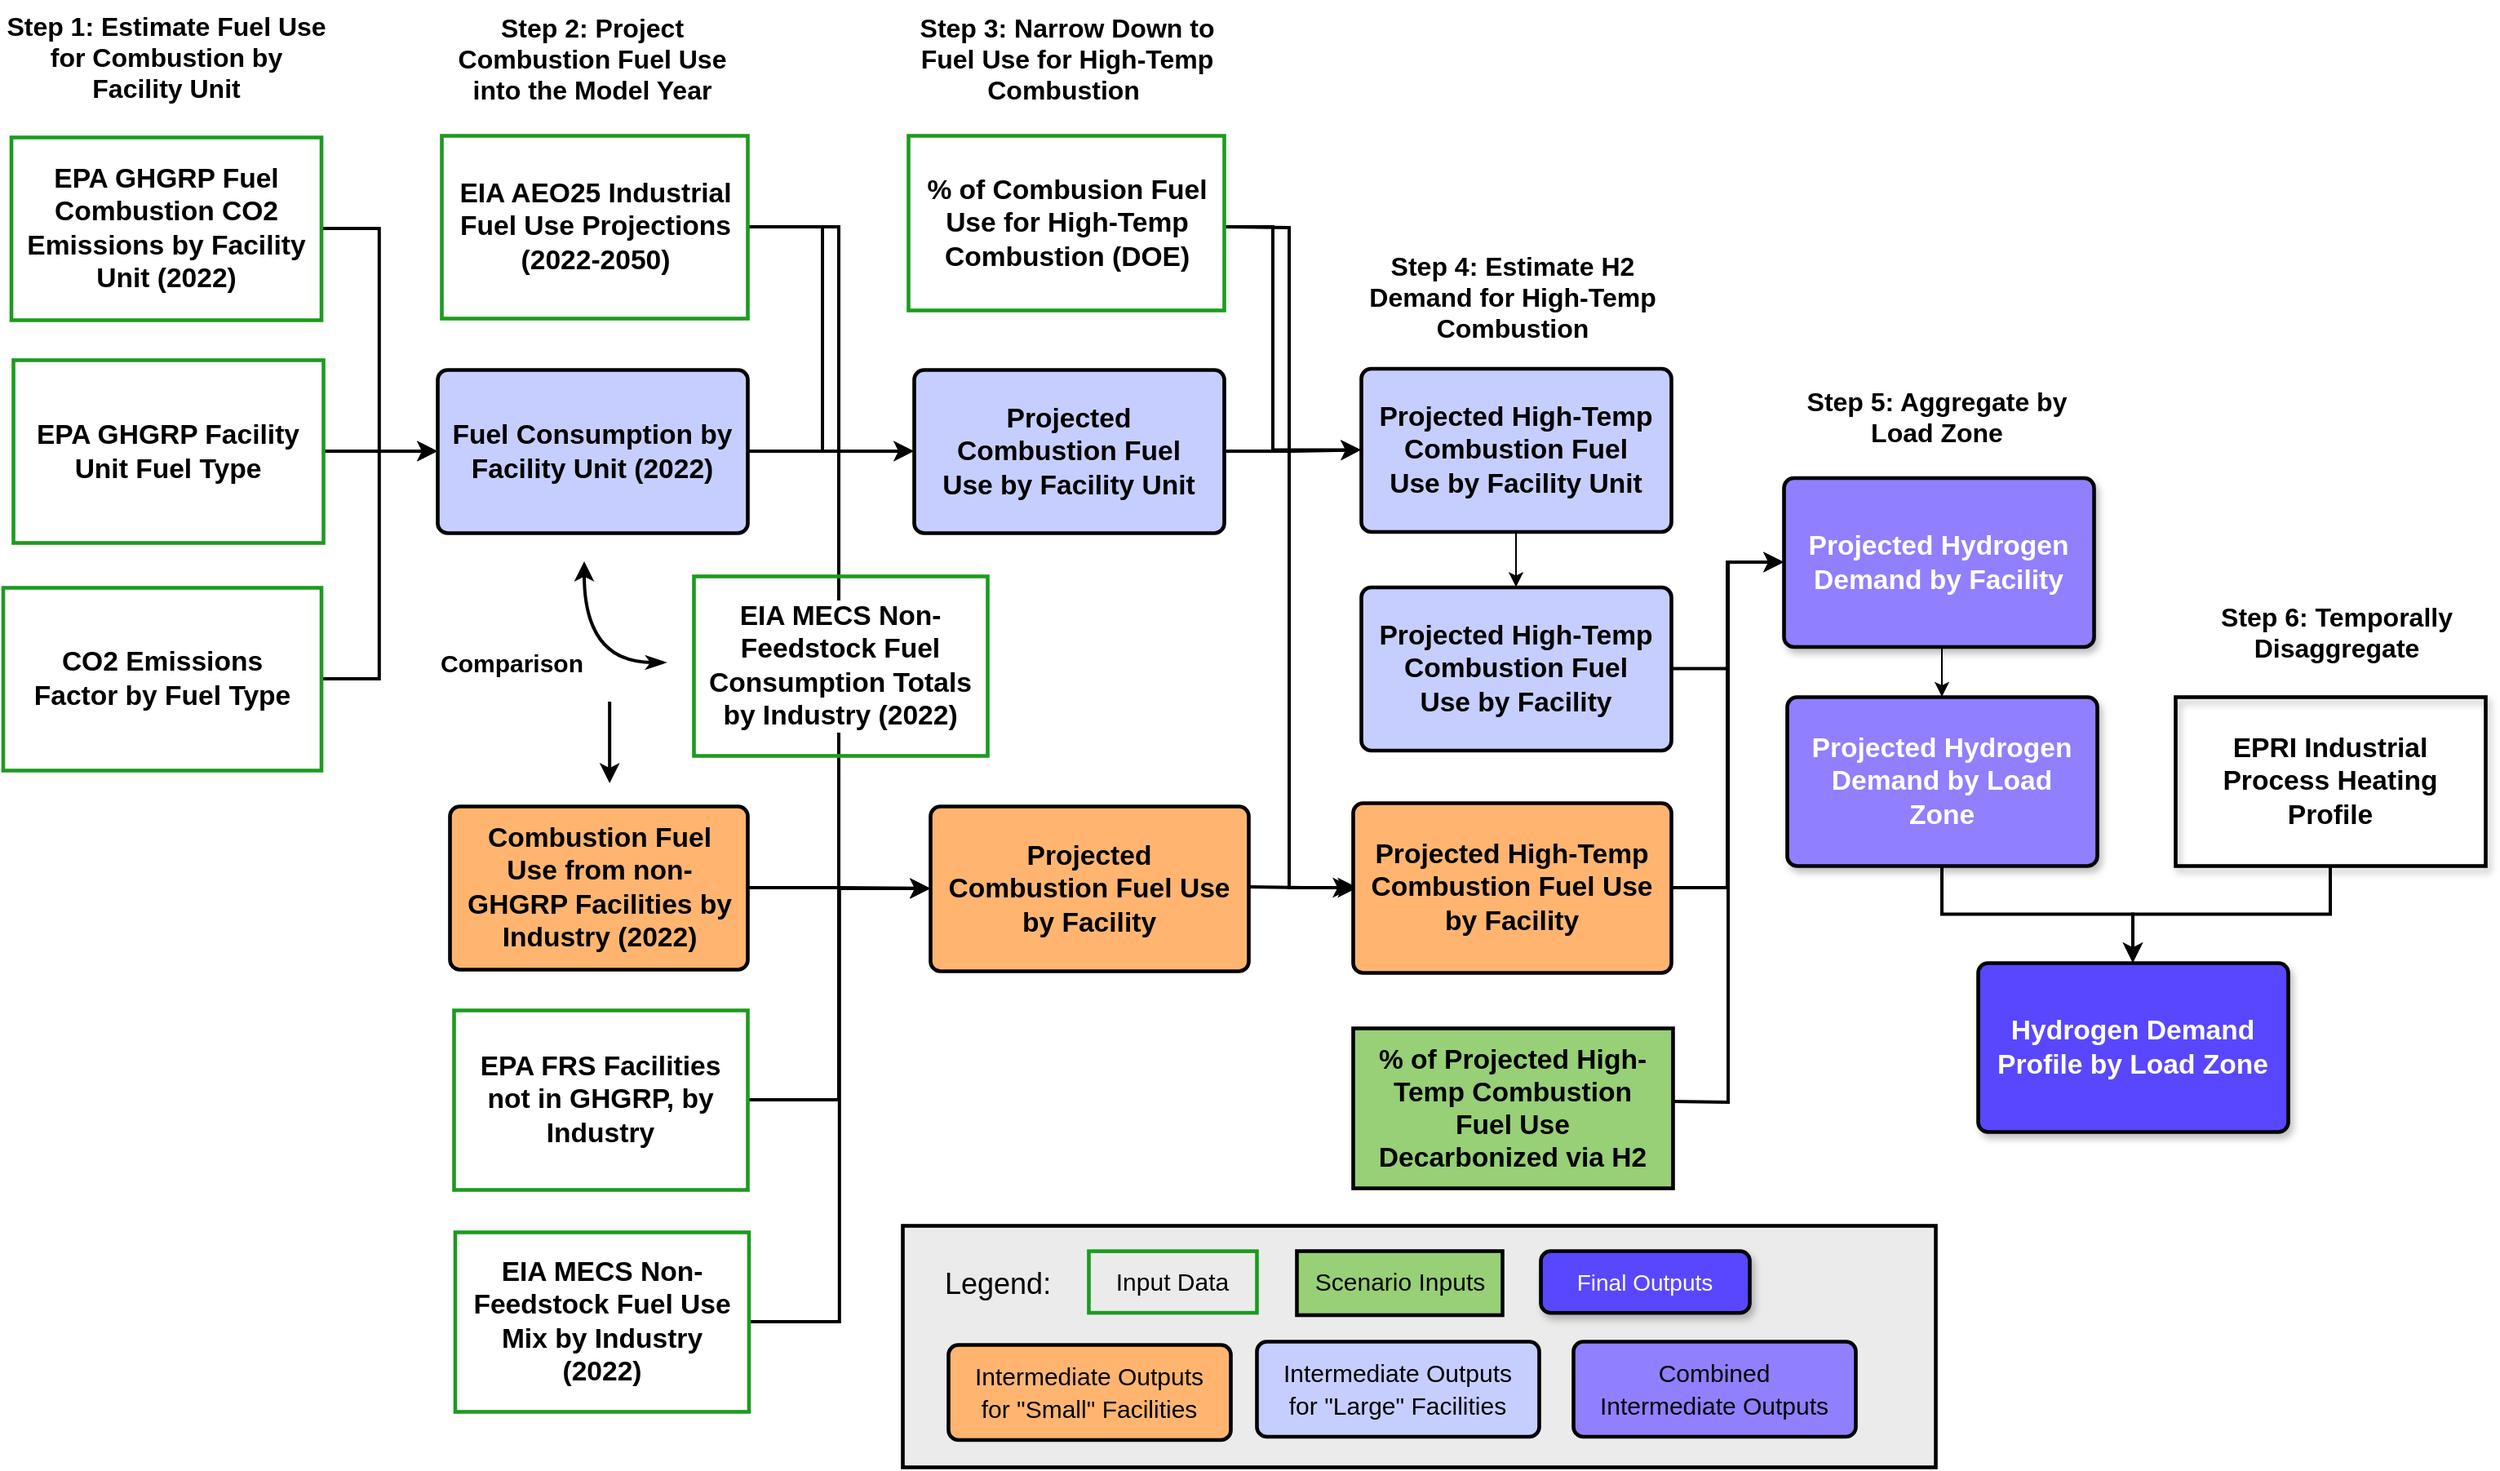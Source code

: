 <mxfile version="28.1.2">
  <diagram name="Page-1" id="Sk-UAw3IjdKQqPnJdrxi">
    <mxGraphModel dx="2578" dy="1607" grid="0" gridSize="10" guides="1" tooltips="1" connect="1" arrows="1" fold="1" page="0" pageScale="1" pageWidth="850" pageHeight="1100" background="none" math="0" shadow="0">
      <root>
        <mxCell id="0" />
        <mxCell id="1" parent="0" />
        <mxCell id="sNm1VXjRkImq6HYzUvwD-18" style="edgeStyle=orthogonalEdgeStyle;rounded=0;orthogonalLoop=1;jettySize=auto;html=1;exitX=1;exitY=0.5;exitDx=0;exitDy=0;strokeWidth=2;" edge="1" parent="1" source="2BgXQ9gDA_9UjF-8s2wS-5" target="sNm1VXjRkImq6HYzUvwD-14">
          <mxGeometry relative="1" as="geometry" />
        </mxCell>
        <mxCell id="2BgXQ9gDA_9UjF-8s2wS-5" value="EPA GHGRP Facility Unit Fuel Type" style="html=1;overflow=block;blockSpacing=1;whiteSpace=wrap;fontSize=16.8;fontStyle=1;align=center;spacing=9;strokeOpacity=100;fillOpacity=0;rounded=0;absoluteArcSize=1;arcSize=12;fillColor=#000000;strokeWidth=2.3;lucidId=Bf6ri0L1tkaB;strokeColor=light-dark(#1c9b1f, #ededed);" parent="1" vertex="1">
          <mxGeometry x="-650" y="-160.5" width="190" height="112" as="geometry" />
        </mxCell>
        <mxCell id="sNm1VXjRkImq6HYzUvwD-17" style="edgeStyle=orthogonalEdgeStyle;rounded=0;orthogonalLoop=1;jettySize=auto;html=1;exitX=1;exitY=0.5;exitDx=0;exitDy=0;entryX=0;entryY=0.5;entryDx=0;entryDy=0;strokeWidth=2;" edge="1" parent="1" source="2BgXQ9gDA_9UjF-8s2wS-6" target="sNm1VXjRkImq6HYzUvwD-14">
          <mxGeometry relative="1" as="geometry" />
        </mxCell>
        <mxCell id="2BgXQ9gDA_9UjF-8s2wS-6" value="CO2 Emissions Factor by Fuel Type" style="html=1;overflow=block;blockSpacing=1;whiteSpace=wrap;fontSize=16.8;fontStyle=1;align=center;spacing=9;strokeOpacity=100;fillOpacity=0;rounded=0;absoluteArcSize=1;arcSize=12;fillColor=#000000;strokeWidth=2.3;lucidId=fg6rZgMcyNaT;strokeColor=light-dark(#1c9b1f, #ededed);" parent="1" vertex="1">
          <mxGeometry x="-656.25" y="-21" width="195" height="112" as="geometry" />
        </mxCell>
        <mxCell id="2BgXQ9gDA_9UjF-8s2wS-7" value="&lt;span style=&quot;color: rgb(0, 0, 0); font-family: Helvetica; font-style: normal; font-variant-ligatures: normal; font-variant-caps: normal; letter-spacing: normal; orphans: 2; text-indent: 0px; text-transform: none; widows: 2; word-spacing: 0px; -webkit-text-stroke-width: 0px; white-space: normal; text-decoration-thickness: initial; text-decoration-style: initial; text-decoration-color: initial; float: none; display: inline !important;&quot;&gt;&lt;font style=&quot;font-size: 16px;&quot;&gt;&lt;b&gt;Step 1: Estimate Fuel Use for Combustion by Facility Unit&lt;/b&gt;&lt;/font&gt;&lt;/span&gt;" style="text;whiteSpace=wrap;html=1;align=center;fontStyle=0" parent="1" vertex="1">
          <mxGeometry x="-655" y="-381" width="197.5" height="70" as="geometry" />
        </mxCell>
        <mxCell id="sNm1VXjRkImq6HYzUvwD-43" style="edgeStyle=orthogonalEdgeStyle;rounded=0;orthogonalLoop=1;jettySize=auto;html=1;entryX=0;entryY=0.5;entryDx=0;entryDy=0;strokeWidth=2;" edge="1" parent="1" source="2BgXQ9gDA_9UjF-8s2wS-9" target="sNm1VXjRkImq6HYzUvwD-19">
          <mxGeometry relative="1" as="geometry">
            <Array as="points">
              <mxPoint x="-154" y="-242" />
              <mxPoint x="-154" y="-104" />
            </Array>
          </mxGeometry>
        </mxCell>
        <mxCell id="sNm1VXjRkImq6HYzUvwD-44" style="edgeStyle=orthogonalEdgeStyle;rounded=0;orthogonalLoop=1;jettySize=auto;html=1;exitX=1;exitY=0.5;exitDx=0;exitDy=0;entryX=0;entryY=0.5;entryDx=0;entryDy=0;strokeWidth=2;" edge="1" parent="1" source="2BgXQ9gDA_9UjF-8s2wS-9" target="sNm1VXjRkImq6HYzUvwD-31">
          <mxGeometry relative="1" as="geometry" />
        </mxCell>
        <mxCell id="2BgXQ9gDA_9UjF-8s2wS-9" value="EIA AEO25 Industrial Fuel Use Projections (2022-2050)" style="html=1;overflow=block;blockSpacing=1;whiteSpace=wrap;fontSize=16.8;fontStyle=1;align=center;spacing=9;strokeOpacity=100;fillOpacity=0;rounded=0;absoluteArcSize=1;arcSize=12;strokeWidth=2.3;lucidId=Ra_jEc_tzvwS;fillStyle=solid;strokeColor=light-dark(#1C9B1F,#EDEDED);" parent="1" vertex="1">
          <mxGeometry x="-387.5" y="-298" width="187.5" height="112" as="geometry" />
        </mxCell>
        <mxCell id="sNm1VXjRkImq6HYzUvwD-52" style="edgeStyle=orthogonalEdgeStyle;rounded=0;orthogonalLoop=1;jettySize=auto;html=1;entryX=0;entryY=0.5;entryDx=0;entryDy=0;strokeWidth=2;" edge="1" parent="1" target="sNm1VXjRkImq6HYzUvwD-32">
          <mxGeometry relative="1" as="geometry">
            <mxPoint x="92" y="-242" as="sourcePoint" />
          </mxGeometry>
        </mxCell>
        <mxCell id="sNm1VXjRkImq6HYzUvwD-15" style="edgeStyle=orthogonalEdgeStyle;rounded=0;orthogonalLoop=1;jettySize=auto;html=1;exitX=1;exitY=0.5;exitDx=0;exitDy=0;entryX=0;entryY=0.5;entryDx=0;entryDy=0;strokeWidth=2;" edge="1" parent="1" source="2BgXQ9gDA_9UjF-8s2wS-17" target="sNm1VXjRkImq6HYzUvwD-14">
          <mxGeometry relative="1" as="geometry" />
        </mxCell>
        <mxCell id="2BgXQ9gDA_9UjF-8s2wS-17" value="EPA GHGRP Fuel Combustion CO2 Emissions by Facility Unit (2022)" style="html=1;overflow=block;blockSpacing=1;whiteSpace=wrap;fontSize=16.8;fontStyle=1;align=center;spacing=9;strokeOpacity=100;fillOpacity=0;rounded=0;absoluteArcSize=1;arcSize=12;fillColor=#000000;strokeWidth=2.3;lucidId=Bf6ri0L1tkaB;strokeColor=light-dark(#1c9b1f, #ededed);" parent="1" vertex="1">
          <mxGeometry x="-651.25" y="-297" width="190" height="112" as="geometry" />
        </mxCell>
        <mxCell id="2BgXQ9gDA_9UjF-8s2wS-31" style="edgeStyle=orthogonalEdgeStyle;rounded=0;orthogonalLoop=1;jettySize=auto;html=1;curved=1;endArrow=classicThin;endFill=1;startArrow=classic;startFill=1;strokeWidth=2;" parent="1" edge="1">
          <mxGeometry relative="1" as="geometry">
            <mxPoint x="-300" y="-37" as="sourcePoint" />
            <mxPoint x="-250" y="25" as="targetPoint" />
            <Array as="points">
              <mxPoint x="-300" y="25" />
            </Array>
          </mxGeometry>
        </mxCell>
        <mxCell id="sNm1VXjRkImq6HYzUvwD-45" style="edgeStyle=orthogonalEdgeStyle;rounded=0;orthogonalLoop=1;jettySize=auto;html=1;entryX=0;entryY=0.5;entryDx=0;entryDy=0;strokeWidth=2;" edge="1" parent="1" source="2BgXQ9gDA_9UjF-8s2wS-34" target="sNm1VXjRkImq6HYzUvwD-31">
          <mxGeometry relative="1" as="geometry" />
        </mxCell>
        <mxCell id="2BgXQ9gDA_9UjF-8s2wS-34" value="EPA FRS Facilities not in GHGRP, by Industry" style="html=1;overflow=block;blockSpacing=1;whiteSpace=wrap;fontSize=16.8;fontStyle=1;align=center;spacing=9;strokeOpacity=100;fillOpacity=0;rounded=0;absoluteArcSize=1;arcSize=12;fillColor=#000000;strokeWidth=2.3;lucidId=Bf6ri0L1tkaB;strokeColor=light-dark(#1c9b1f, #ededed);" parent="1" vertex="1">
          <mxGeometry x="-380" y="238" width="180" height="110" as="geometry" />
        </mxCell>
        <mxCell id="2BgXQ9gDA_9UjF-8s2wS-32" value="EIA MECS Non-Feedstock Fuel Consumption Totals by Industry (2022)" style="html=1;overflow=block;blockSpacing=1;whiteSpace=wrap;fontSize=16.8;fontStyle=1;align=center;spacing=9;strokeOpacity=100;fillOpacity=0;rounded=0;absoluteArcSize=1;arcSize=12;strokeWidth=2.3;lucidId=Bf6ri0L1tkaB;fillColor=default;labelBackgroundColor=default;labelBorderColor=none;textShadow=0;fontColor=default;strokeColor=light-dark(#1c9b1f, #ededed);" parent="1" vertex="1">
          <mxGeometry x="-233" y="-28" width="180" height="110" as="geometry" />
        </mxCell>
        <mxCell id="sNm1VXjRkImq6HYzUvwD-39" style="edgeStyle=orthogonalEdgeStyle;rounded=0;orthogonalLoop=1;jettySize=auto;html=1;entryX=0;entryY=0.5;entryDx=0;entryDy=0;strokeWidth=2;" edge="1" parent="1" source="2BgXQ9gDA_9UjF-8s2wS-45" target="sNm1VXjRkImq6HYzUvwD-31">
          <mxGeometry relative="1" as="geometry" />
        </mxCell>
        <mxCell id="2BgXQ9gDA_9UjF-8s2wS-45" value="EIA MECS Non-Feedstock Fuel Use Mix by Industry (2022)" style="html=1;overflow=block;blockSpacing=1;whiteSpace=wrap;fontSize=16.8;fontStyle=1;align=center;spacing=9;strokeOpacity=100;fillOpacity=0;rounded=0;absoluteArcSize=1;arcSize=12;strokeWidth=2.3;lucidId=Bf6ri0L1tkaB;strokeColor=light-dark(#1c9b1f, #ededed);" parent="1" vertex="1">
          <mxGeometry x="-379.25" y="374" width="180" height="110" as="geometry" />
        </mxCell>
        <mxCell id="sNm1VXjRkImq6HYzUvwD-81" style="edgeStyle=orthogonalEdgeStyle;rounded=0;orthogonalLoop=1;jettySize=auto;html=1;entryX=0;entryY=0.5;entryDx=0;entryDy=0;strokeWidth=2;" edge="1" parent="1" target="sNm1VXjRkImq6HYzUvwD-34">
          <mxGeometry relative="1" as="geometry">
            <mxPoint x="366" y="294" as="sourcePoint" />
          </mxGeometry>
        </mxCell>
        <mxCell id="sNm1VXjRkImq6HYzUvwD-12" value="" style="endArrow=none;startArrow=classic;html=1;rounded=0;startFill=1;endFill=0;strokeWidth=2;" edge="1" parent="1">
          <mxGeometry width="50" height="50" relative="1" as="geometry">
            <mxPoint x="-284.42" y="99" as="sourcePoint" />
            <mxPoint x="-284.42" y="49" as="targetPoint" />
          </mxGeometry>
        </mxCell>
        <mxCell id="sNm1VXjRkImq6HYzUvwD-13" value="&lt;span style=&quot;color: rgb(0, 0, 0); font-family: Helvetica; font-style: normal; font-variant-ligatures: normal; font-variant-caps: normal; font-weight: 700; letter-spacing: normal; orphans: 2; text-align: center; text-indent: 0px; text-transform: none; widows: 2; word-spacing: 0px; -webkit-text-stroke-width: 0px; white-space: normal; text-decoration-thickness: initial; text-decoration-style: initial; text-decoration-color: initial; float: none; display: inline !important;&quot;&gt;&lt;font style=&quot;font-size: 15px;&quot;&gt;Comparison&lt;/font&gt;&lt;/span&gt;" style="text;whiteSpace=wrap;html=1;labelBackgroundColor=none;" vertex="1" parent="1">
          <mxGeometry x="-390" y="10" width="140" height="38" as="geometry" />
        </mxCell>
        <mxCell id="sNm1VXjRkImq6HYzUvwD-21" style="edgeStyle=orthogonalEdgeStyle;rounded=0;orthogonalLoop=1;jettySize=auto;html=1;strokeWidth=2;" edge="1" parent="1" source="sNm1VXjRkImq6HYzUvwD-14" target="sNm1VXjRkImq6HYzUvwD-19">
          <mxGeometry relative="1" as="geometry" />
        </mxCell>
        <mxCell id="sNm1VXjRkImq6HYzUvwD-14" value="Fuel Consumption by Facility Unit (2022)" style="html=1;overflow=block;blockSpacing=1;whiteSpace=wrap;fontSize=16.8;fontStyle=1;align=center;spacing=9;strokeOpacity=100;fillOpacity=100;rounded=1;absoluteArcSize=1;arcSize=12;fillColor=#C6CEFF;strokeWidth=2.3;lucidId=~h6rGYWSRmal;" vertex="1" parent="1">
          <mxGeometry x="-390" y="-154.5" width="190" height="100" as="geometry" />
        </mxCell>
        <mxCell id="sNm1VXjRkImq6HYzUvwD-25" style="edgeStyle=orthogonalEdgeStyle;rounded=0;orthogonalLoop=1;jettySize=auto;html=1;entryX=0;entryY=0.5;entryDx=0;entryDy=0;strokeWidth=2;" edge="1" parent="1" source="sNm1VXjRkImq6HYzUvwD-19" target="sNm1VXjRkImq6HYzUvwD-23">
          <mxGeometry relative="1" as="geometry" />
        </mxCell>
        <mxCell id="sNm1VXjRkImq6HYzUvwD-19" value="Projected Combustion Fuel Use by Facility Unit" style="html=1;overflow=block;blockSpacing=1;whiteSpace=wrap;fontSize=16.8;fontStyle=1;align=center;spacing=9;strokeOpacity=100;fillOpacity=100;rounded=1;absoluteArcSize=1;arcSize=12;fillColor=#C6CEFF;strokeWidth=2.3;lucidId=~h6rGYWSRmal;" vertex="1" parent="1">
          <mxGeometry x="-98" y="-154.5" width="190" height="100" as="geometry" />
        </mxCell>
        <mxCell id="sNm1VXjRkImq6HYzUvwD-28" style="edgeStyle=orthogonalEdgeStyle;rounded=0;orthogonalLoop=1;jettySize=auto;html=1;entryX=0.5;entryY=0;entryDx=0;entryDy=0;" edge="1" parent="1" source="sNm1VXjRkImq6HYzUvwD-23" target="sNm1VXjRkImq6HYzUvwD-27">
          <mxGeometry relative="1" as="geometry" />
        </mxCell>
        <mxCell id="sNm1VXjRkImq6HYzUvwD-23" value="Projected High-Temp Combustion Fuel Use by Facility Unit" style="html=1;overflow=block;blockSpacing=1;whiteSpace=wrap;fontSize=16.8;fontStyle=1;align=center;spacing=9;strokeOpacity=100;fillOpacity=100;rounded=1;absoluteArcSize=1;arcSize=12;fillColor=#C6CEFF;strokeWidth=2.3;lucidId=~h6rGYWSRmal;" vertex="1" parent="1">
          <mxGeometry x="176" y="-155.25" width="190" height="100" as="geometry" />
        </mxCell>
        <mxCell id="sNm1VXjRkImq6HYzUvwD-79" style="edgeStyle=orthogonalEdgeStyle;rounded=0;orthogonalLoop=1;jettySize=auto;html=1;exitX=1;exitY=0.5;exitDx=0;exitDy=0;entryX=0;entryY=0.5;entryDx=0;entryDy=0;strokeWidth=2;" edge="1" parent="1" source="sNm1VXjRkImq6HYzUvwD-27" target="sNm1VXjRkImq6HYzUvwD-34">
          <mxGeometry relative="1" as="geometry" />
        </mxCell>
        <mxCell id="sNm1VXjRkImq6HYzUvwD-27" value="Projected High-Temp Combustion Fuel Use by Facility" style="html=1;overflow=block;blockSpacing=1;whiteSpace=wrap;fontSize=16.8;fontStyle=1;align=center;spacing=9;strokeOpacity=100;fillOpacity=100;rounded=1;absoluteArcSize=1;arcSize=12;fillColor=#C6CEFF;strokeWidth=2.3;lucidId=~h6rGYWSRmal;" vertex="1" parent="1">
          <mxGeometry x="176" y="-21.25" width="190" height="100" as="geometry" />
        </mxCell>
        <mxCell id="sNm1VXjRkImq6HYzUvwD-37" style="edgeStyle=orthogonalEdgeStyle;rounded=0;orthogonalLoop=1;jettySize=auto;html=1;exitX=1;exitY=0.5;exitDx=0;exitDy=0;entryX=0;entryY=0.5;entryDx=0;entryDy=0;strokeWidth=2;" edge="1" parent="1" source="sNm1VXjRkImq6HYzUvwD-30" target="sNm1VXjRkImq6HYzUvwD-31">
          <mxGeometry relative="1" as="geometry" />
        </mxCell>
        <mxCell id="sNm1VXjRkImq6HYzUvwD-30" value="Combustion&amp;nbsp;Fuel Use from non-GHGRP Facilities by Industry (2022)" style="html=1;overflow=block;blockSpacing=1;whiteSpace=wrap;fontSize=16.8;fontStyle=1;align=center;spacing=9;strokeOpacity=100;fillOpacity=100;rounded=1;absoluteArcSize=1;arcSize=12;fillColor=#FFB570;strokeWidth=2.3;lucidId=~h6rGYWSRmal;" vertex="1" parent="1">
          <mxGeometry x="-382.5" y="113" width="182.5" height="100" as="geometry" />
        </mxCell>
        <mxCell id="sNm1VXjRkImq6HYzUvwD-47" style="edgeStyle=orthogonalEdgeStyle;rounded=0;orthogonalLoop=1;jettySize=auto;html=1;entryX=0;entryY=0.5;entryDx=0;entryDy=0;strokeWidth=2;" edge="1" parent="1">
          <mxGeometry relative="1" as="geometry">
            <mxPoint x="107" y="162.5" as="sourcePoint" />
            <mxPoint x="174" y="163" as="targetPoint" />
          </mxGeometry>
        </mxCell>
        <mxCell id="sNm1VXjRkImq6HYzUvwD-31" value="Projected Combustion Fuel Use by Facility" style="html=1;overflow=block;blockSpacing=1;whiteSpace=wrap;fontSize=16.8;fontStyle=1;align=center;spacing=9;strokeOpacity=100;fillOpacity=100;rounded=1;absoluteArcSize=1;arcSize=12;fillColor=#FFB570;strokeWidth=2.3;lucidId=~h6rGYWSRmal;" vertex="1" parent="1">
          <mxGeometry x="-88" y="113" width="195" height="101" as="geometry" />
        </mxCell>
        <mxCell id="sNm1VXjRkImq6HYzUvwD-80" style="edgeStyle=orthogonalEdgeStyle;rounded=0;orthogonalLoop=1;jettySize=auto;html=1;entryX=0;entryY=0.5;entryDx=0;entryDy=0;strokeWidth=2;" edge="1" parent="1" source="sNm1VXjRkImq6HYzUvwD-32" target="sNm1VXjRkImq6HYzUvwD-34">
          <mxGeometry relative="1" as="geometry" />
        </mxCell>
        <mxCell id="sNm1VXjRkImq6HYzUvwD-32" value="Projected High-Temp Combustion Fuel Use by Facility" style="html=1;overflow=block;blockSpacing=1;whiteSpace=wrap;fontSize=16.8;fontStyle=1;align=center;spacing=9;strokeOpacity=100;fillOpacity=100;rounded=1;absoluteArcSize=1;arcSize=12;fillColor=#FFB570;strokeWidth=2.3;lucidId=~h6rGYWSRmal;" vertex="1" parent="1">
          <mxGeometry x="171" y="111" width="195" height="104" as="geometry" />
        </mxCell>
        <mxCell id="sNm1VXjRkImq6HYzUvwD-85" style="edgeStyle=orthogonalEdgeStyle;rounded=0;orthogonalLoop=1;jettySize=auto;html=1;exitX=0.5;exitY=1;exitDx=0;exitDy=0;entryX=0.5;entryY=0;entryDx=0;entryDy=0;" edge="1" parent="1" source="sNm1VXjRkImq6HYzUvwD-34" target="sNm1VXjRkImq6HYzUvwD-84">
          <mxGeometry relative="1" as="geometry" />
        </mxCell>
        <mxCell id="sNm1VXjRkImq6HYzUvwD-34" value="&lt;span&gt;&lt;font style=&quot;color: rgb(255, 255, 255);&quot;&gt;Projected Hydrogen Demand by Facility&lt;/font&gt;&lt;/span&gt;" style="html=1;overflow=block;blockSpacing=1;whiteSpace=wrap;fontSize=16.8;fontStyle=1;align=center;spacing=9;strokeOpacity=100;fillOpacity=100;rounded=1;absoluteArcSize=1;arcSize=12;strokeWidth=2.3;lucidId=Qf_jCI67Q3wd;shadow=1;fillColor=#907FFF;fontColor=#ffffff;strokeColor=#000000;" vertex="1" parent="1">
          <mxGeometry x="435" y="-88.25" width="190" height="103.5" as="geometry" />
        </mxCell>
        <mxCell id="sNm1VXjRkImq6HYzUvwD-60" value="" style="html=1;overflow=block;blockSpacing=1;whiteSpace=wrap;fontSize=16.8;fontStyle=1;align=center;spacing=9;strokeOpacity=100;fillOpacity=100;rounded=0;absoluteArcSize=1;arcSize=12;strokeWidth=2.3;lucidId=vB_j5El_Hg4W;fillColor=#EBEBEB;" vertex="1" parent="1">
          <mxGeometry x="-105" y="370" width="633" height="148" as="geometry" />
        </mxCell>
        <mxCell id="sNm1VXjRkImq6HYzUvwD-61" value="&lt;font style=&quot;font-size: 18px;&quot;&gt;Legend:&lt;/font&gt;" style="text;whiteSpace=wrap;html=1;" vertex="1" parent="1">
          <mxGeometry x="-81" y="388.75" width="250" height="40" as="geometry" />
        </mxCell>
        <mxCell id="sNm1VXjRkImq6HYzUvwD-62" value="&lt;font style=&quot;font-size: 15px; font-weight: normal;&quot;&gt;Input Data&lt;/font&gt;" style="html=1;overflow=block;blockSpacing=1;whiteSpace=wrap;fontSize=16.7;fontStyle=1;align=center;spacing=9;strokeOpacity=100;fillOpacity=0;rounded=0;absoluteArcSize=1;arcSize=12;fillColor=#000000;strokeWidth=2.3;lucidId=k7AmEFViBjR.;strokeColor=#1C9B1F;" vertex="1" parent="1">
          <mxGeometry x="9" y="385.56" width="103" height="37.75" as="geometry" />
        </mxCell>
        <mxCell id="sNm1VXjRkImq6HYzUvwD-63" value="&lt;font style=&quot;font-size: 15px; font-weight: normal;&quot;&gt;Intermediate Outputs for &quot;Large&quot; Facilities&lt;/font&gt;" style="html=1;overflow=block;blockSpacing=1;whiteSpace=wrap;fontSize=16.8;fontStyle=1;align=center;spacing=9;strokeOpacity=100;fillOpacity=100;rounded=1;absoluteArcSize=1;arcSize=12;fillColor=#C6CEFF;strokeWidth=2.3;lucidId=Qf_jCI67Q3wd;" vertex="1" parent="1">
          <mxGeometry x="112" y="441" width="173" height="58.25" as="geometry" />
        </mxCell>
        <mxCell id="sNm1VXjRkImq6HYzUvwD-64" value="&lt;font style=&quot;font-size: 14px; font-weight: normal;&quot;&gt;Final Outputs&lt;/font&gt;" style="html=1;overflow=block;blockSpacing=1;whiteSpace=wrap;fontSize=16.8;fontStyle=1;align=center;spacing=9;strokeOpacity=100;fillOpacity=100;rounded=1;absoluteArcSize=1;arcSize=12;strokeWidth=2.3;lucidId=Qf_jCI67Q3wd;shadow=1;fillColor=#5947FF;fontColor=#ffffff;strokeColor=#000000;" vertex="1" parent="1">
          <mxGeometry x="286" y="385.5" width="128" height="37.87" as="geometry" />
        </mxCell>
        <mxCell id="sNm1VXjRkImq6HYzUvwD-65" value="&lt;span style=&quot;font-weight: normal;&quot;&gt;&lt;font style=&quot;font-size: 15px;&quot;&gt;Scenario Inputs&lt;/font&gt;&lt;/span&gt;" style="html=1;overflow=block;blockSpacing=1;whiteSpace=wrap;fontSize=16.8;fontStyle=1;align=center;spacing=9;strokeOpacity=100;fillOpacity=100;rounded=0;absoluteArcSize=1;arcSize=12;fillColor=#97D077;strokeWidth=2.3;lucidId=0c_j3FTjjWoH;" vertex="1" parent="1">
          <mxGeometry x="136.5" y="385.5" width="126" height="39.25" as="geometry" />
        </mxCell>
        <mxCell id="sNm1VXjRkImq6HYzUvwD-66" value="&lt;font style=&quot;font-size: 15px; font-weight: normal;&quot;&gt;Intermediate Outputs for &quot;Small&quot; Facilities&lt;/font&gt;" style="html=1;overflow=block;blockSpacing=1;whiteSpace=wrap;fontSize=16.8;fontStyle=1;align=center;spacing=9;strokeOpacity=100;fillOpacity=100;rounded=1;absoluteArcSize=1;arcSize=12;fillColor=#FFB570;strokeWidth=2.3;lucidId=Qf_jCI67Q3wd;" vertex="1" parent="1">
          <mxGeometry x="-77" y="443" width="173" height="58.25" as="geometry" />
        </mxCell>
        <mxCell id="sNm1VXjRkImq6HYzUvwD-74" value="&lt;font style=&quot;font-size: 15px; font-weight: normal;&quot;&gt;Combined Intermediate Outputs&lt;/font&gt;" style="html=1;overflow=block;blockSpacing=1;whiteSpace=wrap;fontSize=16.8;fontStyle=1;align=center;spacing=9;strokeOpacity=100;fillOpacity=100;rounded=1;absoluteArcSize=1;arcSize=12;fillColor=#907FFF;strokeWidth=2.3;lucidId=Qf_jCI67Q3wd;" vertex="1" parent="1">
          <mxGeometry x="306" y="441" width="173" height="58.25" as="geometry" />
        </mxCell>
        <mxCell id="sNm1VXjRkImq6HYzUvwD-87" style="edgeStyle=orthogonalEdgeStyle;rounded=0;orthogonalLoop=1;jettySize=auto;html=1;exitX=1;exitY=0.5;exitDx=0;exitDy=0;entryX=0;entryY=0.5;entryDx=0;entryDy=0;strokeWidth=2;" edge="1" parent="1" source="sNm1VXjRkImq6HYzUvwD-75" target="sNm1VXjRkImq6HYzUvwD-23">
          <mxGeometry relative="1" as="geometry">
            <Array as="points">
              <mxPoint x="92" y="-242" />
              <mxPoint x="122" y="-242" />
              <mxPoint x="122" y="-105" />
            </Array>
          </mxGeometry>
        </mxCell>
        <mxCell id="sNm1VXjRkImq6HYzUvwD-75" value="% of Combusion Fuel Use for High-Temp Combustion (DOE)" style="html=1;overflow=block;blockSpacing=1;whiteSpace=wrap;fontSize=16.8;fontStyle=1;align=center;spacing=9;strokeOpacity=100;fillOpacity=100;rounded=0;absoluteArcSize=1;arcSize=12;fillColor=default;strokeWidth=2.3;lucidId=0c_j3FTjjWoH;strokeColor=#1C9B1F;" vertex="1" parent="1">
          <mxGeometry x="-101.5" y="-298" width="193.5" height="107" as="geometry" />
        </mxCell>
        <mxCell id="sNm1VXjRkImq6HYzUvwD-83" style="edgeStyle=orthogonalEdgeStyle;rounded=0;orthogonalLoop=1;jettySize=auto;html=1;exitX=0.5;exitY=1;exitDx=0;exitDy=0;entryX=0.5;entryY=0;entryDx=0;entryDy=0;strokeWidth=2;" edge="1" parent="1" source="sNm1VXjRkImq6HYzUvwD-76" target="sNm1VXjRkImq6HYzUvwD-78">
          <mxGeometry relative="1" as="geometry" />
        </mxCell>
        <mxCell id="sNm1VXjRkImq6HYzUvwD-76" value="&lt;span&gt;&lt;font style=&quot;&quot;&gt;EPRI Industrial Process Heating Profile&lt;/font&gt;&lt;/span&gt;" style="html=1;overflow=block;blockSpacing=1;whiteSpace=wrap;fontSize=16.8;fontStyle=1;align=center;spacing=9;strokeOpacity=100;fillOpacity=100;rounded=0;absoluteArcSize=1;arcSize=12;strokeWidth=2.3;lucidId=Qf_jCI67Q3wd;shadow=1;fillColor=none;fontColor=#000000;strokeColor=#000000;" vertex="1" parent="1">
          <mxGeometry x="675" y="46" width="190" height="103.5" as="geometry" />
        </mxCell>
        <mxCell id="sNm1VXjRkImq6HYzUvwD-78" value="&lt;span&gt;&lt;font style=&quot;color: rgb(255, 255, 255);&quot;&gt;Hydrogen Demand Profile by Load Zone&lt;/font&gt;&lt;/span&gt;" style="html=1;overflow=block;blockSpacing=1;whiteSpace=wrap;fontSize=16.8;fontStyle=1;align=center;spacing=9;strokeOpacity=100;fillOpacity=100;rounded=1;absoluteArcSize=1;arcSize=12;strokeWidth=2.3;lucidId=Qf_jCI67Q3wd;shadow=1;fillColor=#5947FF;fontColor=#ffffff;strokeColor=#000000;" vertex="1" parent="1">
          <mxGeometry x="554" y="209" width="190" height="103.5" as="geometry" />
        </mxCell>
        <mxCell id="sNm1VXjRkImq6HYzUvwD-86" style="edgeStyle=orthogonalEdgeStyle;rounded=0;orthogonalLoop=1;jettySize=auto;html=1;exitX=0.5;exitY=1;exitDx=0;exitDy=0;entryX=0.5;entryY=0;entryDx=0;entryDy=0;strokeWidth=2;" edge="1" parent="1" source="sNm1VXjRkImq6HYzUvwD-84" target="sNm1VXjRkImq6HYzUvwD-78">
          <mxGeometry relative="1" as="geometry" />
        </mxCell>
        <mxCell id="sNm1VXjRkImq6HYzUvwD-84" value="&lt;span&gt;&lt;font style=&quot;color: rgb(255, 255, 255);&quot;&gt;Projected Hydrogen Demand by Load Zone&lt;/font&gt;&lt;/span&gt;" style="html=1;overflow=block;blockSpacing=1;whiteSpace=wrap;fontSize=16.8;fontStyle=1;align=center;spacing=9;strokeOpacity=100;fillOpacity=100;rounded=1;absoluteArcSize=1;arcSize=12;strokeWidth=2.3;lucidId=Qf_jCI67Q3wd;shadow=1;fillColor=#907FFF;fontColor=#ffffff;strokeColor=#000000;" vertex="1" parent="1">
          <mxGeometry x="437" y="46" width="190" height="103.5" as="geometry" />
        </mxCell>
        <mxCell id="sNm1VXjRkImq6HYzUvwD-88" value="% of Projected High-Temp Combustion Fuel Use Decarbonized via H2" style="html=1;overflow=block;blockSpacing=1;whiteSpace=wrap;fontSize=16.8;fontStyle=1;align=center;spacing=9;strokeOpacity=100;fillOpacity=100;rounded=0;absoluteArcSize=1;arcSize=12;fillColor=#97D077;strokeWidth=2.3;lucidId=0c_j3FTjjWoH;" vertex="1" parent="1">
          <mxGeometry x="171" y="249" width="196" height="98" as="geometry" />
        </mxCell>
        <mxCell id="sNm1VXjRkImq6HYzUvwD-89" value="&lt;span style=&quot;color: rgb(0, 0, 0); font-family: Helvetica; font-style: normal; font-variant-ligatures: normal; font-variant-caps: normal; letter-spacing: normal; orphans: 2; text-indent: 0px; text-transform: none; widows: 2; word-spacing: 0px; -webkit-text-stroke-width: 0px; white-space: normal; text-decoration-thickness: initial; text-decoration-style: initial; text-decoration-color: initial; float: none; display: inline !important;&quot;&gt;&lt;font style=&quot;font-size: 16px;&quot;&gt;&lt;b&gt;Step 2: Project Combustion Fuel Use into the Model Year&lt;/b&gt;&lt;/font&gt;&lt;/span&gt;" style="text;whiteSpace=wrap;html=1;align=center;fontStyle=0" vertex="1" parent="1">
          <mxGeometry x="-393.75" y="-380" width="197.5" height="70" as="geometry" />
        </mxCell>
        <mxCell id="sNm1VXjRkImq6HYzUvwD-90" value="&lt;span style=&quot;color: rgb(0, 0, 0); font-family: Helvetica; font-style: normal; font-variant-ligatures: normal; font-variant-caps: normal; letter-spacing: normal; orphans: 2; text-indent: 0px; text-transform: none; widows: 2; word-spacing: 0px; -webkit-text-stroke-width: 0px; white-space: normal; text-decoration-thickness: initial; text-decoration-style: initial; text-decoration-color: initial; float: none; display: inline !important;&quot;&gt;&lt;font style=&quot;font-size: 16px;&quot;&gt;&lt;b&gt;Step 3: Narrow Down to Fuel Use for High-Temp Combustion&amp;nbsp;&lt;/b&gt;&lt;/font&gt;&lt;/span&gt;" style="text;whiteSpace=wrap;html=1;align=center;fontStyle=0" vertex="1" parent="1">
          <mxGeometry x="-103.5" y="-380" width="197.5" height="70" as="geometry" />
        </mxCell>
        <mxCell id="sNm1VXjRkImq6HYzUvwD-91" value="&lt;span style=&quot;color: rgb(0, 0, 0); font-family: Helvetica; font-style: normal; font-variant-ligatures: normal; font-variant-caps: normal; letter-spacing: normal; orphans: 2; text-indent: 0px; text-transform: none; widows: 2; word-spacing: 0px; -webkit-text-stroke-width: 0px; white-space: normal; text-decoration-thickness: initial; text-decoration-style: initial; text-decoration-color: initial; float: none; display: inline !important;&quot;&gt;&lt;font style=&quot;font-size: 16px;&quot;&gt;&lt;b&gt;Step 4: Estimate H2 Demand for High-Temp Combustion&lt;/b&gt;&lt;/font&gt;&lt;/span&gt;" style="text;whiteSpace=wrap;html=1;align=center;fontStyle=0" vertex="1" parent="1">
          <mxGeometry x="169.75" y="-234.25" width="197.5" height="70" as="geometry" />
        </mxCell>
        <mxCell id="sNm1VXjRkImq6HYzUvwD-92" value="&lt;span style=&quot;color: rgb(0, 0, 0); font-family: Helvetica; font-style: normal; font-variant-ligatures: normal; font-variant-caps: normal; letter-spacing: normal; orphans: 2; text-indent: 0px; text-transform: none; widows: 2; word-spacing: 0px; -webkit-text-stroke-width: 0px; white-space: normal; text-decoration-thickness: initial; text-decoration-style: initial; text-decoration-color: initial; float: none; display: inline !important;&quot;&gt;&lt;font style=&quot;font-size: 16px;&quot;&gt;&lt;b&gt;Step 5: Aggregate by Load Zone&lt;/b&gt;&lt;/font&gt;&lt;/span&gt;" style="text;whiteSpace=wrap;html=1;align=center;fontStyle=0" vertex="1" parent="1">
          <mxGeometry x="429.5" y="-151.25" width="197.5" height="70" as="geometry" />
        </mxCell>
        <mxCell id="sNm1VXjRkImq6HYzUvwD-93" value="&lt;span style=&quot;color: rgb(0, 0, 0); font-family: Helvetica; font-style: normal; font-variant-ligatures: normal; font-variant-caps: normal; letter-spacing: normal; orphans: 2; text-indent: 0px; text-transform: none; widows: 2; word-spacing: 0px; -webkit-text-stroke-width: 0px; white-space: normal; text-decoration-thickness: initial; text-decoration-style: initial; text-decoration-color: initial; float: none; display: inline !important;&quot;&gt;&lt;font style=&quot;font-size: 16px;&quot;&gt;&lt;b&gt;Step 6: Temporally Disaggregate&lt;/b&gt;&lt;/font&gt;&lt;/span&gt;" style="text;whiteSpace=wrap;html=1;align=center;fontStyle=0" vertex="1" parent="1">
          <mxGeometry x="675" y="-19" width="197.5" height="70" as="geometry" />
        </mxCell>
      </root>
    </mxGraphModel>
  </diagram>
</mxfile>
